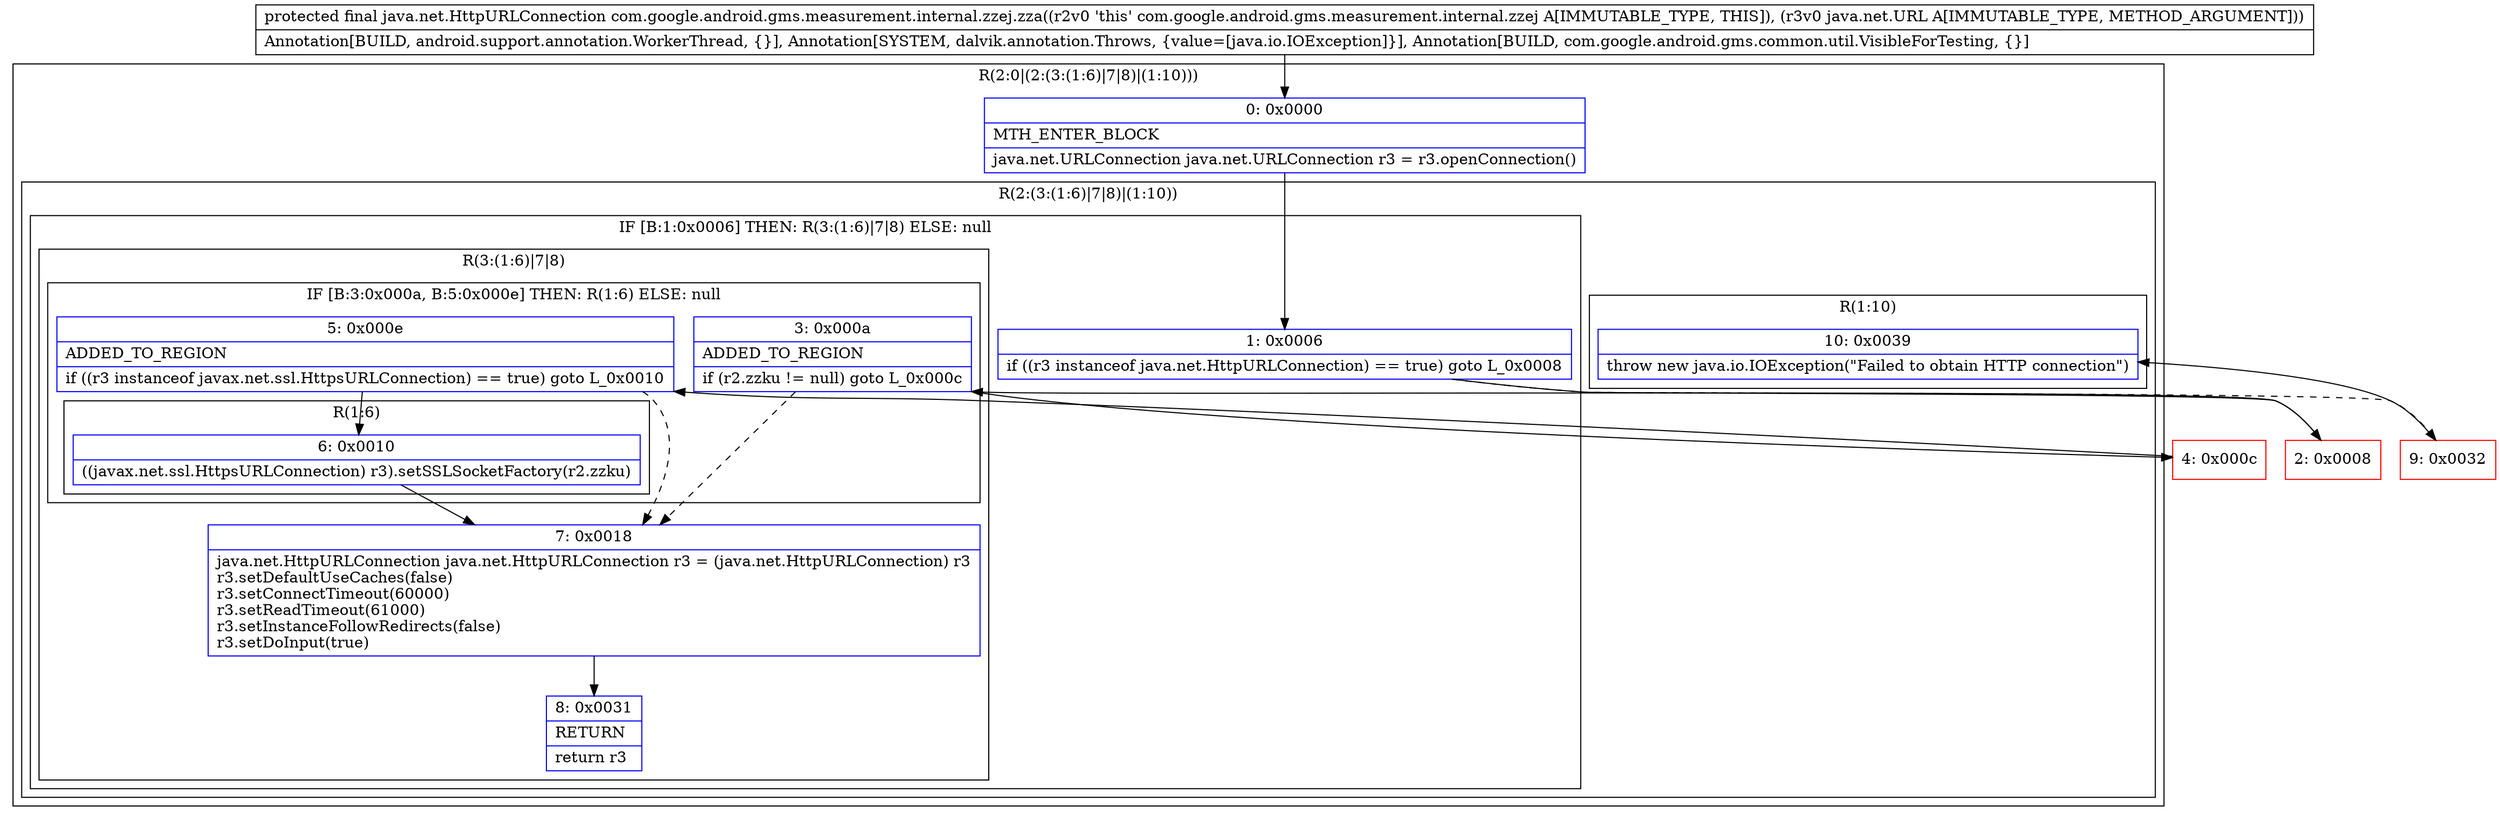 digraph "CFG forcom.google.android.gms.measurement.internal.zzej.zza(Ljava\/net\/URL;)Ljava\/net\/HttpURLConnection;" {
subgraph cluster_Region_915969600 {
label = "R(2:0|(2:(3:(1:6)|7|8)|(1:10)))";
node [shape=record,color=blue];
Node_0 [shape=record,label="{0\:\ 0x0000|MTH_ENTER_BLOCK\l|java.net.URLConnection java.net.URLConnection r3 = r3.openConnection()\l}"];
subgraph cluster_Region_1960107188 {
label = "R(2:(3:(1:6)|7|8)|(1:10))";
node [shape=record,color=blue];
subgraph cluster_IfRegion_1557905831 {
label = "IF [B:1:0x0006] THEN: R(3:(1:6)|7|8) ELSE: null";
node [shape=record,color=blue];
Node_1 [shape=record,label="{1\:\ 0x0006|if ((r3 instanceof java.net.HttpURLConnection) == true) goto L_0x0008\l}"];
subgraph cluster_Region_1695883024 {
label = "R(3:(1:6)|7|8)";
node [shape=record,color=blue];
subgraph cluster_IfRegion_124506111 {
label = "IF [B:3:0x000a, B:5:0x000e] THEN: R(1:6) ELSE: null";
node [shape=record,color=blue];
Node_3 [shape=record,label="{3\:\ 0x000a|ADDED_TO_REGION\l|if (r2.zzku != null) goto L_0x000c\l}"];
Node_5 [shape=record,label="{5\:\ 0x000e|ADDED_TO_REGION\l|if ((r3 instanceof javax.net.ssl.HttpsURLConnection) == true) goto L_0x0010\l}"];
subgraph cluster_Region_390967599 {
label = "R(1:6)";
node [shape=record,color=blue];
Node_6 [shape=record,label="{6\:\ 0x0010|((javax.net.ssl.HttpsURLConnection) r3).setSSLSocketFactory(r2.zzku)\l}"];
}
}
Node_7 [shape=record,label="{7\:\ 0x0018|java.net.HttpURLConnection java.net.HttpURLConnection r3 = (java.net.HttpURLConnection) r3\lr3.setDefaultUseCaches(false)\lr3.setConnectTimeout(60000)\lr3.setReadTimeout(61000)\lr3.setInstanceFollowRedirects(false)\lr3.setDoInput(true)\l}"];
Node_8 [shape=record,label="{8\:\ 0x0031|RETURN\l|return r3\l}"];
}
}
subgraph cluster_Region_1884695217 {
label = "R(1:10)";
node [shape=record,color=blue];
Node_10 [shape=record,label="{10\:\ 0x0039|throw new java.io.IOException(\"Failed to obtain HTTP connection\")\l}"];
}
}
}
Node_2 [shape=record,color=red,label="{2\:\ 0x0008}"];
Node_4 [shape=record,color=red,label="{4\:\ 0x000c}"];
Node_9 [shape=record,color=red,label="{9\:\ 0x0032}"];
MethodNode[shape=record,label="{protected final java.net.HttpURLConnection com.google.android.gms.measurement.internal.zzej.zza((r2v0 'this' com.google.android.gms.measurement.internal.zzej A[IMMUTABLE_TYPE, THIS]), (r3v0 java.net.URL A[IMMUTABLE_TYPE, METHOD_ARGUMENT]))  | Annotation[BUILD, android.support.annotation.WorkerThread, \{\}], Annotation[SYSTEM, dalvik.annotation.Throws, \{value=[java.io.IOException]\}], Annotation[BUILD, com.google.android.gms.common.util.VisibleForTesting, \{\}]\l}"];
MethodNode -> Node_0;
Node_0 -> Node_1;
Node_1 -> Node_2;
Node_1 -> Node_9[style=dashed];
Node_3 -> Node_4;
Node_3 -> Node_7[style=dashed];
Node_5 -> Node_6;
Node_5 -> Node_7[style=dashed];
Node_6 -> Node_7;
Node_7 -> Node_8;
Node_2 -> Node_3;
Node_4 -> Node_5;
Node_9 -> Node_10;
}

